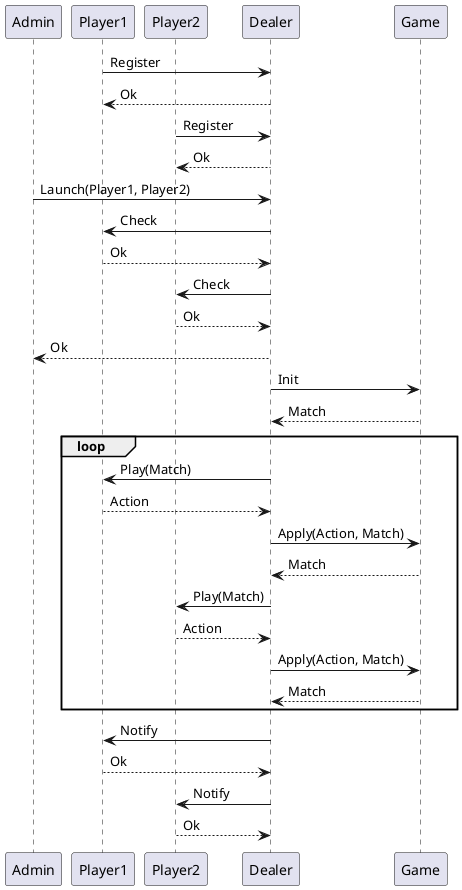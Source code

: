 @startuml
participant Admin
participant Player1
participant Player2
participant Dealer
participant Game

Player1 -> Dealer: Register
Dealer --> Player1: Ok
Player2 -> Dealer: Register
Dealer --> Player2: Ok

Admin -> Dealer: Launch(Player1, Player2)
Dealer -> Player1: Check
Player1 --> Dealer: Ok
Dealer -> Player2: Check
Player2 --> Dealer: Ok
Dealer --> Admin: Ok

Dealer -> Game: Init
Game --> Dealer: Match

loop
  Dealer -> Player1: Play(Match)
  Player1 --> Dealer: Action
  Dealer -> Game: Apply(Action, Match)
  Game --> Dealer: Match

  Dealer -> Player2: Play(Match)
  Player2 --> Dealer: Action
  Dealer -> Game: Apply(Action, Match)
  Game --> Dealer: Match
end

Dealer -> Player1: Notify
Player1 --> Dealer: Ok
Dealer -> Player2: Notify
Player2 --> Dealer: Ok

@enduml
